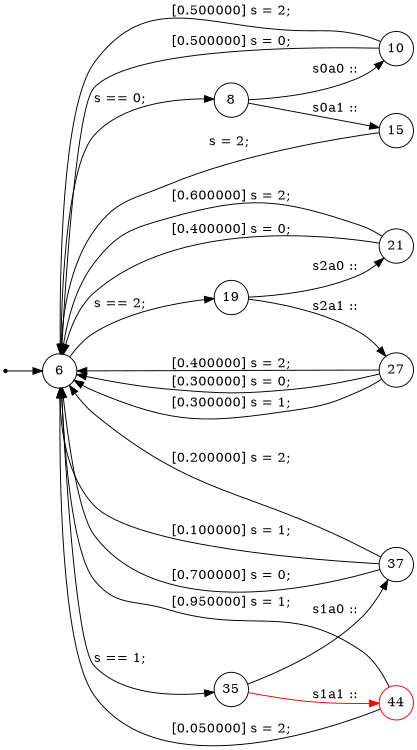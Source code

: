 digraph finite_state_machine {
	rankdir=LR
	size="8,5"
	93824993319552 [label = 6, shape = doublecircle, fixedsize = true]; 
	s93824993319552 [shape = point];
	 93824993319552 [label = 6, shape = circle, fixedsize = true ];
	 93824993310416 [label = 8, shape = circle, fixedsize = true ];
	 93824993310976 [label = 10, shape = circle, fixedsize = true ];
	 93824993312496 [label = 15, shape = circle, fixedsize = true ];
	 93824993312944 [label = 19, shape = circle, fixedsize = true ];
	 93824993313712 [label = 21, shape = circle, fixedsize = true ];
	 93824993315232 [label = 27, shape = circle, fixedsize = true ];
	 93824993316688 [label = 35, shape = circle, fixedsize = true ];
	 93824993317632 [label = 37, shape = circle, fixedsize = true ];
	 93824993325184 [label = 44, shape = circle, color = red, fixedsize = true ];
	s93824993319552 -> 93824993319552;
	93824993319552 -> 93824993310416 [ label = "s == 0; "];
	93824993310416 -> 93824993310976 [ label = "s0a0 :: "];
	93824993310976 -> 93824993319552 [ label = " [0.500000] s = 0; "];
	93824993310976 -> 93824993319552 [ label = " [0.500000] s = 2; "];
	93824993310416 -> 93824993312496 [ label = "s0a1 :: "];
	93824993312496 -> 93824993319552 [ label = "s = 2; "];
	93824993319552 -> 93824993312944 [ label = "s == 2; "];
	93824993312944 -> 93824993313712 [ label = "s2a0 :: "];
	93824993313712 -> 93824993319552 [ label = " [0.400000] s = 0; "];
	93824993313712 -> 93824993319552 [ label = " [0.600000] s = 2; "];
	93824993312944 -> 93824993315232 [ label = "s2a1 :: "];
	93824993315232 -> 93824993319552 [ label = " [0.400000] s = 2; "];
	93824993315232 -> 93824993319552 [ label = " [0.300000] s = 0; "];
	93824993315232 -> 93824993319552 [ label = " [0.300000] s = 1; "];
	93824993319552 -> 93824993316688 [ label = "s == 1; "];
	93824993316688 -> 93824993317632 [ label = "s1a0 :: "];
	93824993317632 -> 93824993319552 [ label = " [0.100000] s = 1; "];
	93824993317632 -> 93824993319552 [ label = " [0.700000] s = 0; "];
	93824993317632 -> 93824993319552 [ label = " [0.200000] s = 2; "];
	93824993316688 -> 93824993325184 [color = red, label = "s1a1 :: "];
	93824993325184 -> 93824993319552 [ label = " [0.950000] s = 1; "];
	93824993325184 -> 93824993319552 [ label = " [0.050000] s = 2; "];
}